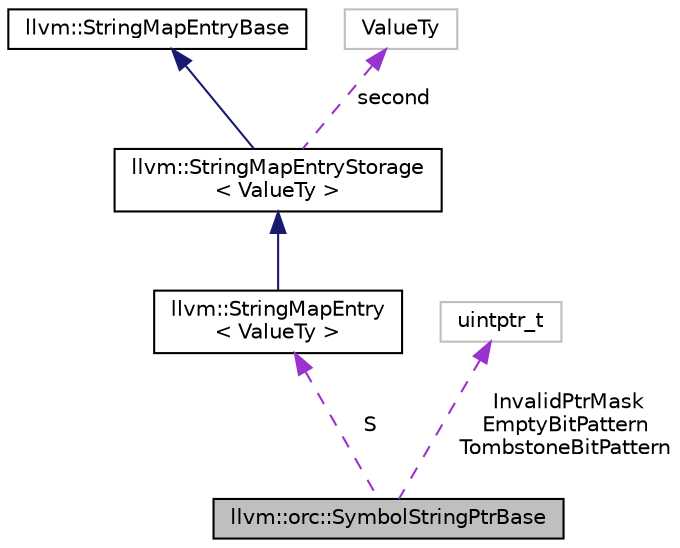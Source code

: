 digraph "llvm::orc::SymbolStringPtrBase"
{
 // LATEX_PDF_SIZE
  bgcolor="transparent";
  edge [fontname="Helvetica",fontsize="10",labelfontname="Helvetica",labelfontsize="10"];
  node [fontname="Helvetica",fontsize="10",shape=record];
  Node1 [label="llvm::orc::SymbolStringPtrBase",height=0.2,width=0.4,color="black", fillcolor="grey75", style="filled", fontcolor="black",tooltip="Base class for both owning and non-owning symbol-string ptrs."];
  Node2 -> Node1 [dir="back",color="darkorchid3",fontsize="10",style="dashed",label=" S" ,fontname="Helvetica"];
  Node2 [label="llvm::StringMapEntry\l\< ValueTy \>",height=0.2,width=0.4,color="black",URL="$classllvm_1_1StringMapEntry.html",tooltip="StringMapEntry - This is used to represent one value that is inserted into a StringMap."];
  Node3 -> Node2 [dir="back",color="midnightblue",fontsize="10",style="solid",fontname="Helvetica"];
  Node3 [label="llvm::StringMapEntryStorage\l\< ValueTy \>",height=0.2,width=0.4,color="black",URL="$classllvm_1_1StringMapEntryStorage.html",tooltip="StringMapEntryStorage - Holds the value in a StringMapEntry."];
  Node4 -> Node3 [dir="back",color="midnightblue",fontsize="10",style="solid",fontname="Helvetica"];
  Node4 [label="llvm::StringMapEntryBase",height=0.2,width=0.4,color="black",URL="$classllvm_1_1StringMapEntryBase.html",tooltip="StringMapEntryBase - Shared base class of StringMapEntry instances."];
  Node5 -> Node3 [dir="back",color="darkorchid3",fontsize="10",style="dashed",label=" second" ,fontname="Helvetica"];
  Node5 [label="ValueTy",height=0.2,width=0.4,color="grey75",tooltip=" "];
  Node6 -> Node1 [dir="back",color="darkorchid3",fontsize="10",style="dashed",label=" InvalidPtrMask\nEmptyBitPattern\nTombstoneBitPattern" ,fontname="Helvetica"];
  Node6 [label="uintptr_t",height=0.2,width=0.4,color="grey75",tooltip=" "];
}
